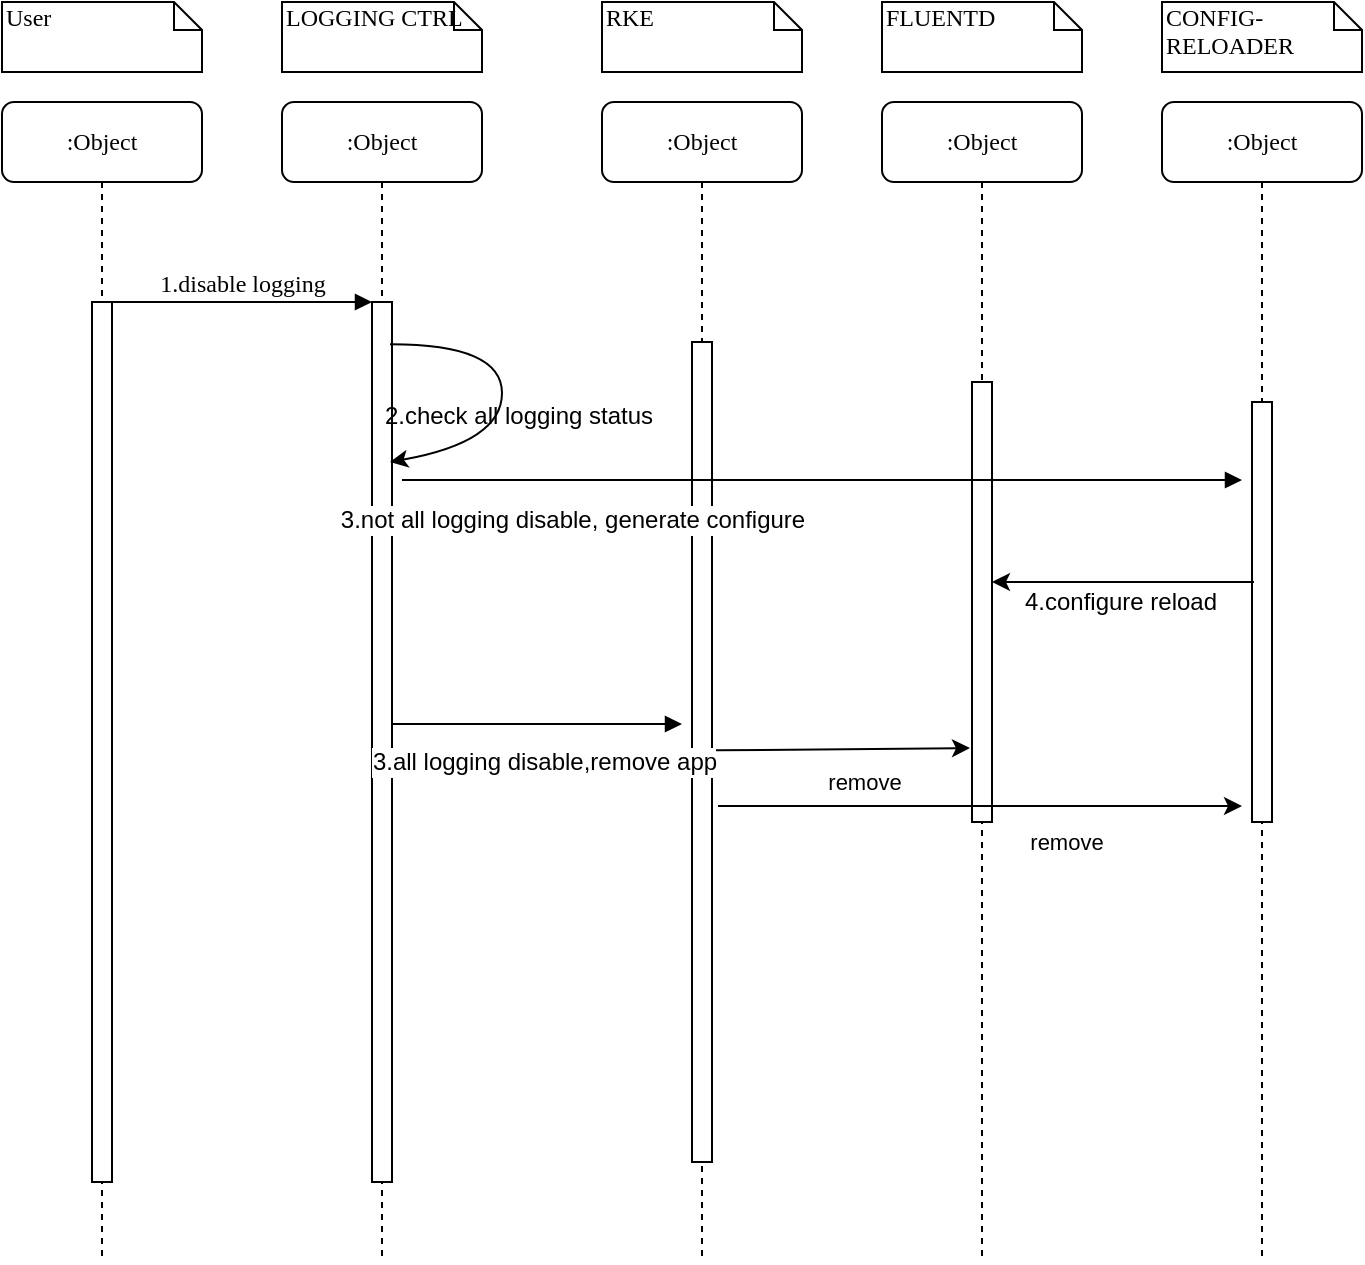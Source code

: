 <mxfile version="12.5.1" type="github">
  <diagram name="Page-1" id="13e1069c-82ec-6db2-03f1-153e76fe0fe0">
    <mxGraphModel dx="1350" dy="698" grid="1" gridSize="10" guides="1" tooltips="1" connect="1" arrows="1" fold="1" page="1" pageScale="1" pageWidth="1100" pageHeight="850" background="#ffffff" math="0" shadow="0">
      <root>
        <mxCell id="0"/>
        <mxCell id="1" parent="0"/>
        <mxCell id="BRFlDHZ0s_0Ae6MbZN_--1" value=":Object" style="shape=umlLifeline;perimeter=lifelinePerimeter;whiteSpace=wrap;html=1;container=1;collapsible=0;recursiveResize=0;outlineConnect=0;rounded=1;shadow=0;comic=0;labelBackgroundColor=none;strokeWidth=1;fontFamily=Verdana;fontSize=12;align=center;" vertex="1" parent="1">
          <mxGeometry x="240" y="80" width="100" height="580" as="geometry"/>
        </mxCell>
        <mxCell id="BRFlDHZ0s_0Ae6MbZN_--2" value="" style="html=1;points=[];perimeter=orthogonalPerimeter;rounded=0;shadow=0;comic=0;labelBackgroundColor=none;strokeWidth=1;fontFamily=Verdana;fontSize=12;align=center;" vertex="1" parent="BRFlDHZ0s_0Ae6MbZN_--1">
          <mxGeometry x="45" y="100" width="10" height="440" as="geometry"/>
        </mxCell>
        <mxCell id="BRFlDHZ0s_0Ae6MbZN_--3" value=":Object" style="shape=umlLifeline;perimeter=lifelinePerimeter;whiteSpace=wrap;html=1;container=1;collapsible=0;recursiveResize=0;outlineConnect=0;rounded=1;shadow=0;comic=0;labelBackgroundColor=none;strokeWidth=1;fontFamily=Verdana;fontSize=12;align=center;" vertex="1" parent="1">
          <mxGeometry x="400" y="80" width="100" height="580" as="geometry"/>
        </mxCell>
        <mxCell id="BRFlDHZ0s_0Ae6MbZN_--4" value="" style="html=1;points=[];perimeter=orthogonalPerimeter;rounded=0;shadow=0;comic=0;labelBackgroundColor=none;strokeWidth=1;fontFamily=Verdana;fontSize=12;align=center;" vertex="1" parent="BRFlDHZ0s_0Ae6MbZN_--3">
          <mxGeometry x="45" y="120" width="10" height="410" as="geometry"/>
        </mxCell>
        <mxCell id="BRFlDHZ0s_0Ae6MbZN_--5" value=":Object" style="shape=umlLifeline;perimeter=lifelinePerimeter;whiteSpace=wrap;html=1;container=1;collapsible=0;recursiveResize=0;outlineConnect=0;rounded=1;shadow=0;comic=0;labelBackgroundColor=none;strokeWidth=1;fontFamily=Verdana;fontSize=12;align=center;" vertex="1" parent="1">
          <mxGeometry x="540" y="80" width="100" height="580" as="geometry"/>
        </mxCell>
        <mxCell id="BRFlDHZ0s_0Ae6MbZN_--6" value=":Object" style="shape=umlLifeline;perimeter=lifelinePerimeter;whiteSpace=wrap;html=1;container=1;collapsible=0;recursiveResize=0;outlineConnect=0;rounded=1;shadow=0;comic=0;labelBackgroundColor=none;strokeWidth=1;fontFamily=Verdana;fontSize=12;align=center;" vertex="1" parent="1">
          <mxGeometry x="680" y="80" width="100" height="580" as="geometry"/>
        </mxCell>
        <mxCell id="BRFlDHZ0s_0Ae6MbZN_--7" value=":Object" style="shape=umlLifeline;perimeter=lifelinePerimeter;whiteSpace=wrap;html=1;container=1;collapsible=0;recursiveResize=0;outlineConnect=0;rounded=1;shadow=0;comic=0;labelBackgroundColor=none;strokeWidth=1;fontFamily=Verdana;fontSize=12;align=center;" vertex="1" parent="1">
          <mxGeometry x="100" y="80" width="100" height="580" as="geometry"/>
        </mxCell>
        <mxCell id="BRFlDHZ0s_0Ae6MbZN_--8" value="" style="html=1;points=[];perimeter=orthogonalPerimeter;rounded=0;shadow=0;comic=0;labelBackgroundColor=none;strokeWidth=1;fontFamily=Verdana;fontSize=12;align=center;" vertex="1" parent="BRFlDHZ0s_0Ae6MbZN_--7">
          <mxGeometry x="45" y="100" width="10" height="440" as="geometry"/>
        </mxCell>
        <mxCell id="BRFlDHZ0s_0Ae6MbZN_--9" value="" style="html=1;points=[];perimeter=orthogonalPerimeter;rounded=0;shadow=0;comic=0;labelBackgroundColor=none;strokeWidth=1;fontFamily=Verdana;fontSize=12;align=center;" vertex="1" parent="1">
          <mxGeometry x="585" y="220" width="10" height="220" as="geometry"/>
        </mxCell>
        <mxCell id="BRFlDHZ0s_0Ae6MbZN_--10" value="" style="html=1;points=[];perimeter=orthogonalPerimeter;rounded=0;shadow=0;comic=0;labelBackgroundColor=none;strokeWidth=1;fontFamily=Verdana;fontSize=12;align=center;" vertex="1" parent="1">
          <mxGeometry x="725" y="230" width="10" height="210" as="geometry"/>
        </mxCell>
        <mxCell id="BRFlDHZ0s_0Ae6MbZN_--11" value="1.disable logging" style="html=1;verticalAlign=bottom;endArrow=block;entryX=0;entryY=0;labelBackgroundColor=none;fontFamily=Verdana;fontSize=12;edgeStyle=elbowEdgeStyle;elbow=vertical;" edge="1" parent="1" source="BRFlDHZ0s_0Ae6MbZN_--8" target="BRFlDHZ0s_0Ae6MbZN_--2">
          <mxGeometry relative="1" as="geometry">
            <mxPoint x="220" y="190" as="sourcePoint"/>
          </mxGeometry>
        </mxCell>
        <mxCell id="BRFlDHZ0s_0Ae6MbZN_--12" value="User" style="shape=note;whiteSpace=wrap;html=1;size=14;verticalAlign=top;align=left;spacingTop=-6;rounded=0;shadow=0;comic=0;labelBackgroundColor=none;strokeWidth=1;fontFamily=Verdana;fontSize=12" vertex="1" parent="1">
          <mxGeometry x="100" y="30" width="100" height="35" as="geometry"/>
        </mxCell>
        <mxCell id="BRFlDHZ0s_0Ae6MbZN_--13" value="LOGGING CTRL" style="shape=note;whiteSpace=wrap;html=1;size=14;verticalAlign=top;align=left;spacingTop=-6;rounded=0;shadow=0;comic=0;labelBackgroundColor=none;strokeWidth=1;fontFamily=Verdana;fontSize=12" vertex="1" parent="1">
          <mxGeometry x="240" y="30" width="100" height="35" as="geometry"/>
        </mxCell>
        <mxCell id="BRFlDHZ0s_0Ae6MbZN_--14" value="RKE" style="shape=note;whiteSpace=wrap;html=1;size=14;verticalAlign=top;align=left;spacingTop=-6;rounded=0;shadow=0;comic=0;labelBackgroundColor=none;strokeWidth=1;fontFamily=Verdana;fontSize=12" vertex="1" parent="1">
          <mxGeometry x="400" y="30" width="100" height="35" as="geometry"/>
        </mxCell>
        <mxCell id="BRFlDHZ0s_0Ae6MbZN_--15" value="FLUENTD" style="shape=note;whiteSpace=wrap;html=1;size=14;verticalAlign=top;align=left;spacingTop=-6;rounded=0;shadow=0;comic=0;labelBackgroundColor=none;strokeWidth=1;fontFamily=Verdana;fontSize=12" vertex="1" parent="1">
          <mxGeometry x="540" y="30" width="100" height="35" as="geometry"/>
        </mxCell>
        <mxCell id="BRFlDHZ0s_0Ae6MbZN_--16" value="CONFIG-RELOADER" style="shape=note;whiteSpace=wrap;html=1;size=14;verticalAlign=top;align=left;spacingTop=-6;rounded=0;shadow=0;comic=0;labelBackgroundColor=none;strokeWidth=1;fontFamily=Verdana;fontSize=12" vertex="1" parent="1">
          <mxGeometry x="680" y="30" width="100" height="35" as="geometry"/>
        </mxCell>
        <mxCell id="BRFlDHZ0s_0Ae6MbZN_--17" value="" style="html=1;verticalAlign=bottom;endArrow=block;labelBackgroundColor=none;fontFamily=Verdana;fontSize=12;edgeStyle=elbowEdgeStyle;elbow=vertical;" edge="1" parent="1">
          <mxGeometry x="0.684" y="-80" relative="1" as="geometry">
            <mxPoint x="300" y="269" as="sourcePoint"/>
            <mxPoint x="720" y="269" as="targetPoint"/>
            <Array as="points"/>
            <mxPoint as="offset"/>
          </mxGeometry>
        </mxCell>
        <mxCell id="BRFlDHZ0s_0Ae6MbZN_--18" value="3.not all logging disable, generate configure" style="text;html=1;align=center;verticalAlign=middle;resizable=0;points=[];labelBackgroundColor=#ffffff;" vertex="1" connectable="0" parent="BRFlDHZ0s_0Ae6MbZN_--17">
          <mxGeometry x="-0.723" y="-1" relative="1" as="geometry">
            <mxPoint x="27" y="19" as="offset"/>
          </mxGeometry>
        </mxCell>
        <mxCell id="BRFlDHZ0s_0Ae6MbZN_--19" value="" style="endArrow=classic;html=1;entryX=1;entryY=0.75;entryDx=0;entryDy=0;entryPerimeter=0;" edge="1" parent="1">
          <mxGeometry width="50" height="50" relative="1" as="geometry">
            <mxPoint x="726" y="320" as="sourcePoint"/>
            <mxPoint x="595" y="320" as="targetPoint"/>
          </mxGeometry>
        </mxCell>
        <mxCell id="BRFlDHZ0s_0Ae6MbZN_--20" value="4.configure reload" style="text;html=1;align=center;verticalAlign=middle;resizable=0;points=[];labelBackgroundColor=#ffffff;" vertex="1" connectable="0" parent="BRFlDHZ0s_0Ae6MbZN_--19">
          <mxGeometry x="0.541" y="1" relative="1" as="geometry">
            <mxPoint x="34" y="9" as="offset"/>
          </mxGeometry>
        </mxCell>
        <mxCell id="BRFlDHZ0s_0Ae6MbZN_--21" value="" style="curved=1;endArrow=classic;html=1;exitX=0.9;exitY=0.048;exitDx=0;exitDy=0;exitPerimeter=0;" edge="1" parent="1" source="BRFlDHZ0s_0Ae6MbZN_--2">
          <mxGeometry width="50" height="50" relative="1" as="geometry">
            <mxPoint x="100" y="730" as="sourcePoint"/>
            <mxPoint x="294" y="260" as="targetPoint"/>
            <Array as="points">
              <mxPoint x="350" y="201"/>
              <mxPoint x="350" y="250"/>
            </Array>
          </mxGeometry>
        </mxCell>
        <mxCell id="BRFlDHZ0s_0Ae6MbZN_--22" value="2.check all logging status" style="text;html=1;align=center;verticalAlign=middle;resizable=0;points=[];autosize=1;" vertex="1" parent="1">
          <mxGeometry x="283" y="227" width="150" height="20" as="geometry"/>
        </mxCell>
        <mxCell id="BRFlDHZ0s_0Ae6MbZN_--23" value="" style="html=1;verticalAlign=bottom;endArrow=block;labelBackgroundColor=none;fontFamily=Verdana;fontSize=12;edgeStyle=elbowEdgeStyle;elbow=vertical;" edge="1" parent="1" source="BRFlDHZ0s_0Ae6MbZN_--2">
          <mxGeometry x="1" y="-176" relative="1" as="geometry">
            <mxPoint x="305" y="380" as="sourcePoint"/>
            <mxPoint x="440" y="391" as="targetPoint"/>
            <Array as="points">
              <mxPoint x="340" y="391"/>
            </Array>
            <mxPoint x="166" y="-117" as="offset"/>
          </mxGeometry>
        </mxCell>
        <mxCell id="BRFlDHZ0s_0Ae6MbZN_--24" value="3.all logging disable,remove app" style="text;html=1;align=center;verticalAlign=middle;resizable=0;points=[];labelBackgroundColor=#ffffff;" vertex="1" connectable="0" parent="BRFlDHZ0s_0Ae6MbZN_--23">
          <mxGeometry x="-0.723" y="-1" relative="1" as="geometry">
            <mxPoint x="56" y="18" as="offset"/>
          </mxGeometry>
        </mxCell>
        <mxCell id="BRFlDHZ0s_0Ae6MbZN_--25" value="remove" style="endArrow=classic;html=1;exitX=1.2;exitY=0.498;exitDx=0;exitDy=0;exitPerimeter=0;entryX=-0.1;entryY=0.832;entryDx=0;entryDy=0;entryPerimeter=0;" edge="1" parent="1" source="BRFlDHZ0s_0Ae6MbZN_--4" target="BRFlDHZ0s_0Ae6MbZN_--9">
          <mxGeometry x="0.16" y="-16" width="50" height="50" relative="1" as="geometry">
            <mxPoint x="100" y="730" as="sourcePoint"/>
            <mxPoint x="150" y="680" as="targetPoint"/>
            <mxPoint as="offset"/>
          </mxGeometry>
        </mxCell>
        <mxCell id="BRFlDHZ0s_0Ae6MbZN_--26" value="remove" style="endArrow=classic;html=1;exitX=1.3;exitY=0.566;exitDx=0;exitDy=0;exitPerimeter=0;" edge="1" parent="1" source="BRFlDHZ0s_0Ae6MbZN_--4">
          <mxGeometry x="0.323" y="-18" width="50" height="50" relative="1" as="geometry">
            <mxPoint x="464" y="414" as="sourcePoint"/>
            <mxPoint x="720" y="432" as="targetPoint"/>
            <mxPoint as="offset"/>
          </mxGeometry>
        </mxCell>
      </root>
    </mxGraphModel>
  </diagram>
</mxfile>
